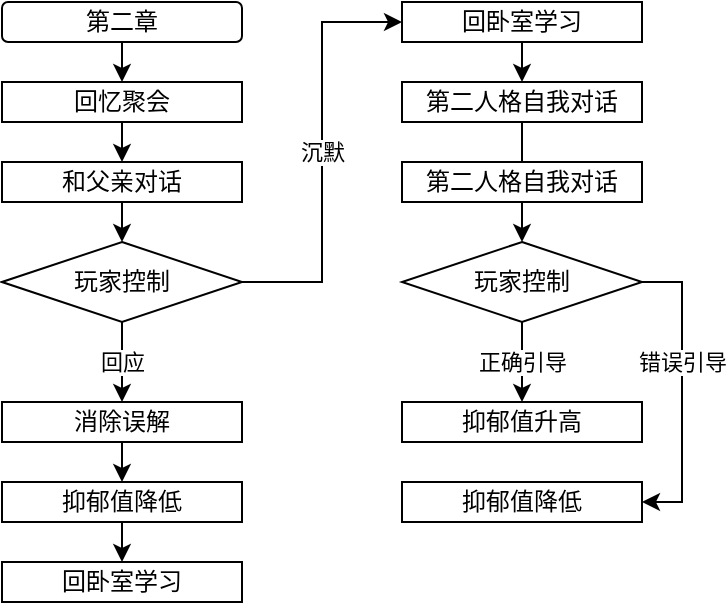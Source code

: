 <mxfile version="18.1.1" type="github">
  <diagram id="vgWMGFTNDj85Z4Z896OK" name="第 1 页">
    <mxGraphModel dx="688" dy="575" grid="1" gridSize="10" guides="1" tooltips="1" connect="1" arrows="1" fold="1" page="1" pageScale="1" pageWidth="827" pageHeight="1169" math="0" shadow="0">
      <root>
        <mxCell id="0" />
        <mxCell id="1" parent="0" />
        <mxCell id="sOpDGVtZxWIFI3x0ilre-1" style="edgeStyle=orthogonalEdgeStyle;rounded=0;orthogonalLoop=1;jettySize=auto;html=1;exitX=0.5;exitY=1;exitDx=0;exitDy=0;entryX=0.5;entryY=0;entryDx=0;entryDy=0;" edge="1" parent="1" source="sOpDGVtZxWIFI3x0ilre-2" target="sOpDGVtZxWIFI3x0ilre-4">
          <mxGeometry relative="1" as="geometry" />
        </mxCell>
        <mxCell id="sOpDGVtZxWIFI3x0ilre-2" value="第二章" style="rounded=1;whiteSpace=wrap;html=1;" vertex="1" parent="1">
          <mxGeometry x="280" y="80" width="120" height="20" as="geometry" />
        </mxCell>
        <mxCell id="sOpDGVtZxWIFI3x0ilre-3" style="edgeStyle=orthogonalEdgeStyle;rounded=0;orthogonalLoop=1;jettySize=auto;html=1;exitX=0.5;exitY=1;exitDx=0;exitDy=0;entryX=0.5;entryY=0;entryDx=0;entryDy=0;" edge="1" parent="1" source="sOpDGVtZxWIFI3x0ilre-4" target="sOpDGVtZxWIFI3x0ilre-6">
          <mxGeometry relative="1" as="geometry" />
        </mxCell>
        <mxCell id="sOpDGVtZxWIFI3x0ilre-4" value="回忆聚会" style="rounded=0;whiteSpace=wrap;html=1;" vertex="1" parent="1">
          <mxGeometry x="280" y="120" width="120" height="20" as="geometry" />
        </mxCell>
        <mxCell id="sOpDGVtZxWIFI3x0ilre-5" style="edgeStyle=orthogonalEdgeStyle;rounded=0;orthogonalLoop=1;jettySize=auto;html=1;exitX=0.5;exitY=1;exitDx=0;exitDy=0;entryX=0.5;entryY=0;entryDx=0;entryDy=0;" edge="1" parent="1" source="sOpDGVtZxWIFI3x0ilre-6" target="sOpDGVtZxWIFI3x0ilre-15">
          <mxGeometry relative="1" as="geometry">
            <mxPoint x="340" y="200" as="targetPoint" />
          </mxGeometry>
        </mxCell>
        <mxCell id="sOpDGVtZxWIFI3x0ilre-6" value="和父亲对话" style="rounded=0;whiteSpace=wrap;html=1;" vertex="1" parent="1">
          <mxGeometry x="280" y="160" width="120" height="20" as="geometry" />
        </mxCell>
        <mxCell id="sOpDGVtZxWIFI3x0ilre-13" value="回应" style="edgeStyle=orthogonalEdgeStyle;rounded=0;orthogonalLoop=1;jettySize=auto;html=1;exitX=0.5;exitY=1;exitDx=0;exitDy=0;entryX=0.5;entryY=0;entryDx=0;entryDy=0;" edge="1" parent="1" source="sOpDGVtZxWIFI3x0ilre-15" target="sOpDGVtZxWIFI3x0ilre-17">
          <mxGeometry relative="1" as="geometry" />
        </mxCell>
        <mxCell id="sOpDGVtZxWIFI3x0ilre-14" value="沉默" style="edgeStyle=orthogonalEdgeStyle;rounded=0;orthogonalLoop=1;jettySize=auto;html=1;exitX=1;exitY=0.5;exitDx=0;exitDy=0;entryX=0;entryY=0.5;entryDx=0;entryDy=0;" edge="1" parent="1" source="sOpDGVtZxWIFI3x0ilre-15" target="sOpDGVtZxWIFI3x0ilre-20">
          <mxGeometry relative="1" as="geometry" />
        </mxCell>
        <mxCell id="sOpDGVtZxWIFI3x0ilre-15" value="玩家控制" style="rhombus;whiteSpace=wrap;html=1;" vertex="1" parent="1">
          <mxGeometry x="280" y="200" width="120" height="40" as="geometry" />
        </mxCell>
        <mxCell id="sOpDGVtZxWIFI3x0ilre-32" style="edgeStyle=orthogonalEdgeStyle;rounded=0;orthogonalLoop=1;jettySize=auto;html=1;exitX=0.5;exitY=1;exitDx=0;exitDy=0;entryX=0.5;entryY=0;entryDx=0;entryDy=0;" edge="1" parent="1" source="sOpDGVtZxWIFI3x0ilre-17" target="sOpDGVtZxWIFI3x0ilre-31">
          <mxGeometry relative="1" as="geometry" />
        </mxCell>
        <mxCell id="sOpDGVtZxWIFI3x0ilre-17" value="消除误解" style="rounded=0;whiteSpace=wrap;html=1;" vertex="1" parent="1">
          <mxGeometry x="280" y="280" width="120" height="20" as="geometry" />
        </mxCell>
        <mxCell id="sOpDGVtZxWIFI3x0ilre-18" value="回卧室学习" style="rounded=0;whiteSpace=wrap;html=1;" vertex="1" parent="1">
          <mxGeometry x="280" y="360" width="120" height="20" as="geometry" />
        </mxCell>
        <mxCell id="sOpDGVtZxWIFI3x0ilre-19" style="edgeStyle=orthogonalEdgeStyle;rounded=0;orthogonalLoop=1;jettySize=auto;html=1;exitX=0.5;exitY=1;exitDx=0;exitDy=0;entryX=0.5;entryY=0;entryDx=0;entryDy=0;" edge="1" parent="1" source="sOpDGVtZxWIFI3x0ilre-20" target="sOpDGVtZxWIFI3x0ilre-22">
          <mxGeometry relative="1" as="geometry" />
        </mxCell>
        <mxCell id="sOpDGVtZxWIFI3x0ilre-20" value="回卧室学习" style="rounded=0;whiteSpace=wrap;html=1;" vertex="1" parent="1">
          <mxGeometry x="480" y="80" width="120" height="20" as="geometry" />
        </mxCell>
        <mxCell id="sOpDGVtZxWIFI3x0ilre-21" style="edgeStyle=orthogonalEdgeStyle;rounded=0;orthogonalLoop=1;jettySize=auto;html=1;exitX=0.5;exitY=1;exitDx=0;exitDy=0;entryX=0.5;entryY=0;entryDx=0;entryDy=0;" edge="1" parent="1" source="sOpDGVtZxWIFI3x0ilre-22" target="sOpDGVtZxWIFI3x0ilre-25">
          <mxGeometry relative="1" as="geometry" />
        </mxCell>
        <mxCell id="sOpDGVtZxWIFI3x0ilre-22" value="第二人格自我对话" style="rounded=0;whiteSpace=wrap;html=1;" vertex="1" parent="1">
          <mxGeometry x="480" y="120" width="120" height="20" as="geometry" />
        </mxCell>
        <mxCell id="sOpDGVtZxWIFI3x0ilre-23" value="正确引导" style="edgeStyle=orthogonalEdgeStyle;rounded=0;orthogonalLoop=1;jettySize=auto;html=1;exitX=0.5;exitY=1;exitDx=0;exitDy=0;entryX=0.5;entryY=0;entryDx=0;entryDy=0;" edge="1" parent="1" source="sOpDGVtZxWIFI3x0ilre-25" target="sOpDGVtZxWIFI3x0ilre-27">
          <mxGeometry relative="1" as="geometry" />
        </mxCell>
        <mxCell id="sOpDGVtZxWIFI3x0ilre-24" value="错误引导" style="edgeStyle=orthogonalEdgeStyle;rounded=0;orthogonalLoop=1;jettySize=auto;html=1;exitX=1;exitY=0.5;exitDx=0;exitDy=0;entryX=1;entryY=0.5;entryDx=0;entryDy=0;" edge="1" parent="1" source="sOpDGVtZxWIFI3x0ilre-25" target="sOpDGVtZxWIFI3x0ilre-29">
          <mxGeometry x="-0.2" relative="1" as="geometry">
            <mxPoint as="offset" />
          </mxGeometry>
        </mxCell>
        <mxCell id="sOpDGVtZxWIFI3x0ilre-25" value="玩家控制" style="rhombus;whiteSpace=wrap;html=1;" vertex="1" parent="1">
          <mxGeometry x="480" y="200" width="120" height="40" as="geometry" />
        </mxCell>
        <mxCell id="sOpDGVtZxWIFI3x0ilre-27" value="抑郁值升高" style="rounded=0;whiteSpace=wrap;html=1;" vertex="1" parent="1">
          <mxGeometry x="480" y="280" width="120" height="20" as="geometry" />
        </mxCell>
        <mxCell id="sOpDGVtZxWIFI3x0ilre-29" value="抑郁值降低" style="rounded=0;whiteSpace=wrap;html=1;" vertex="1" parent="1">
          <mxGeometry x="480" y="320" width="120" height="20" as="geometry" />
        </mxCell>
        <mxCell id="sOpDGVtZxWIFI3x0ilre-33" style="edgeStyle=orthogonalEdgeStyle;rounded=0;orthogonalLoop=1;jettySize=auto;html=1;exitX=0.5;exitY=1;exitDx=0;exitDy=0;entryX=0.5;entryY=0;entryDx=0;entryDy=0;" edge="1" parent="1" source="sOpDGVtZxWIFI3x0ilre-31" target="sOpDGVtZxWIFI3x0ilre-18">
          <mxGeometry relative="1" as="geometry" />
        </mxCell>
        <mxCell id="sOpDGVtZxWIFI3x0ilre-31" value="抑郁值降低" style="rounded=0;whiteSpace=wrap;html=1;" vertex="1" parent="1">
          <mxGeometry x="280" y="320" width="120" height="20" as="geometry" />
        </mxCell>
        <mxCell id="sOpDGVtZxWIFI3x0ilre-37" value="第二人格自我对话" style="rounded=0;whiteSpace=wrap;html=1;" vertex="1" parent="1">
          <mxGeometry x="480" y="160" width="120" height="20" as="geometry" />
        </mxCell>
      </root>
    </mxGraphModel>
  </diagram>
</mxfile>
